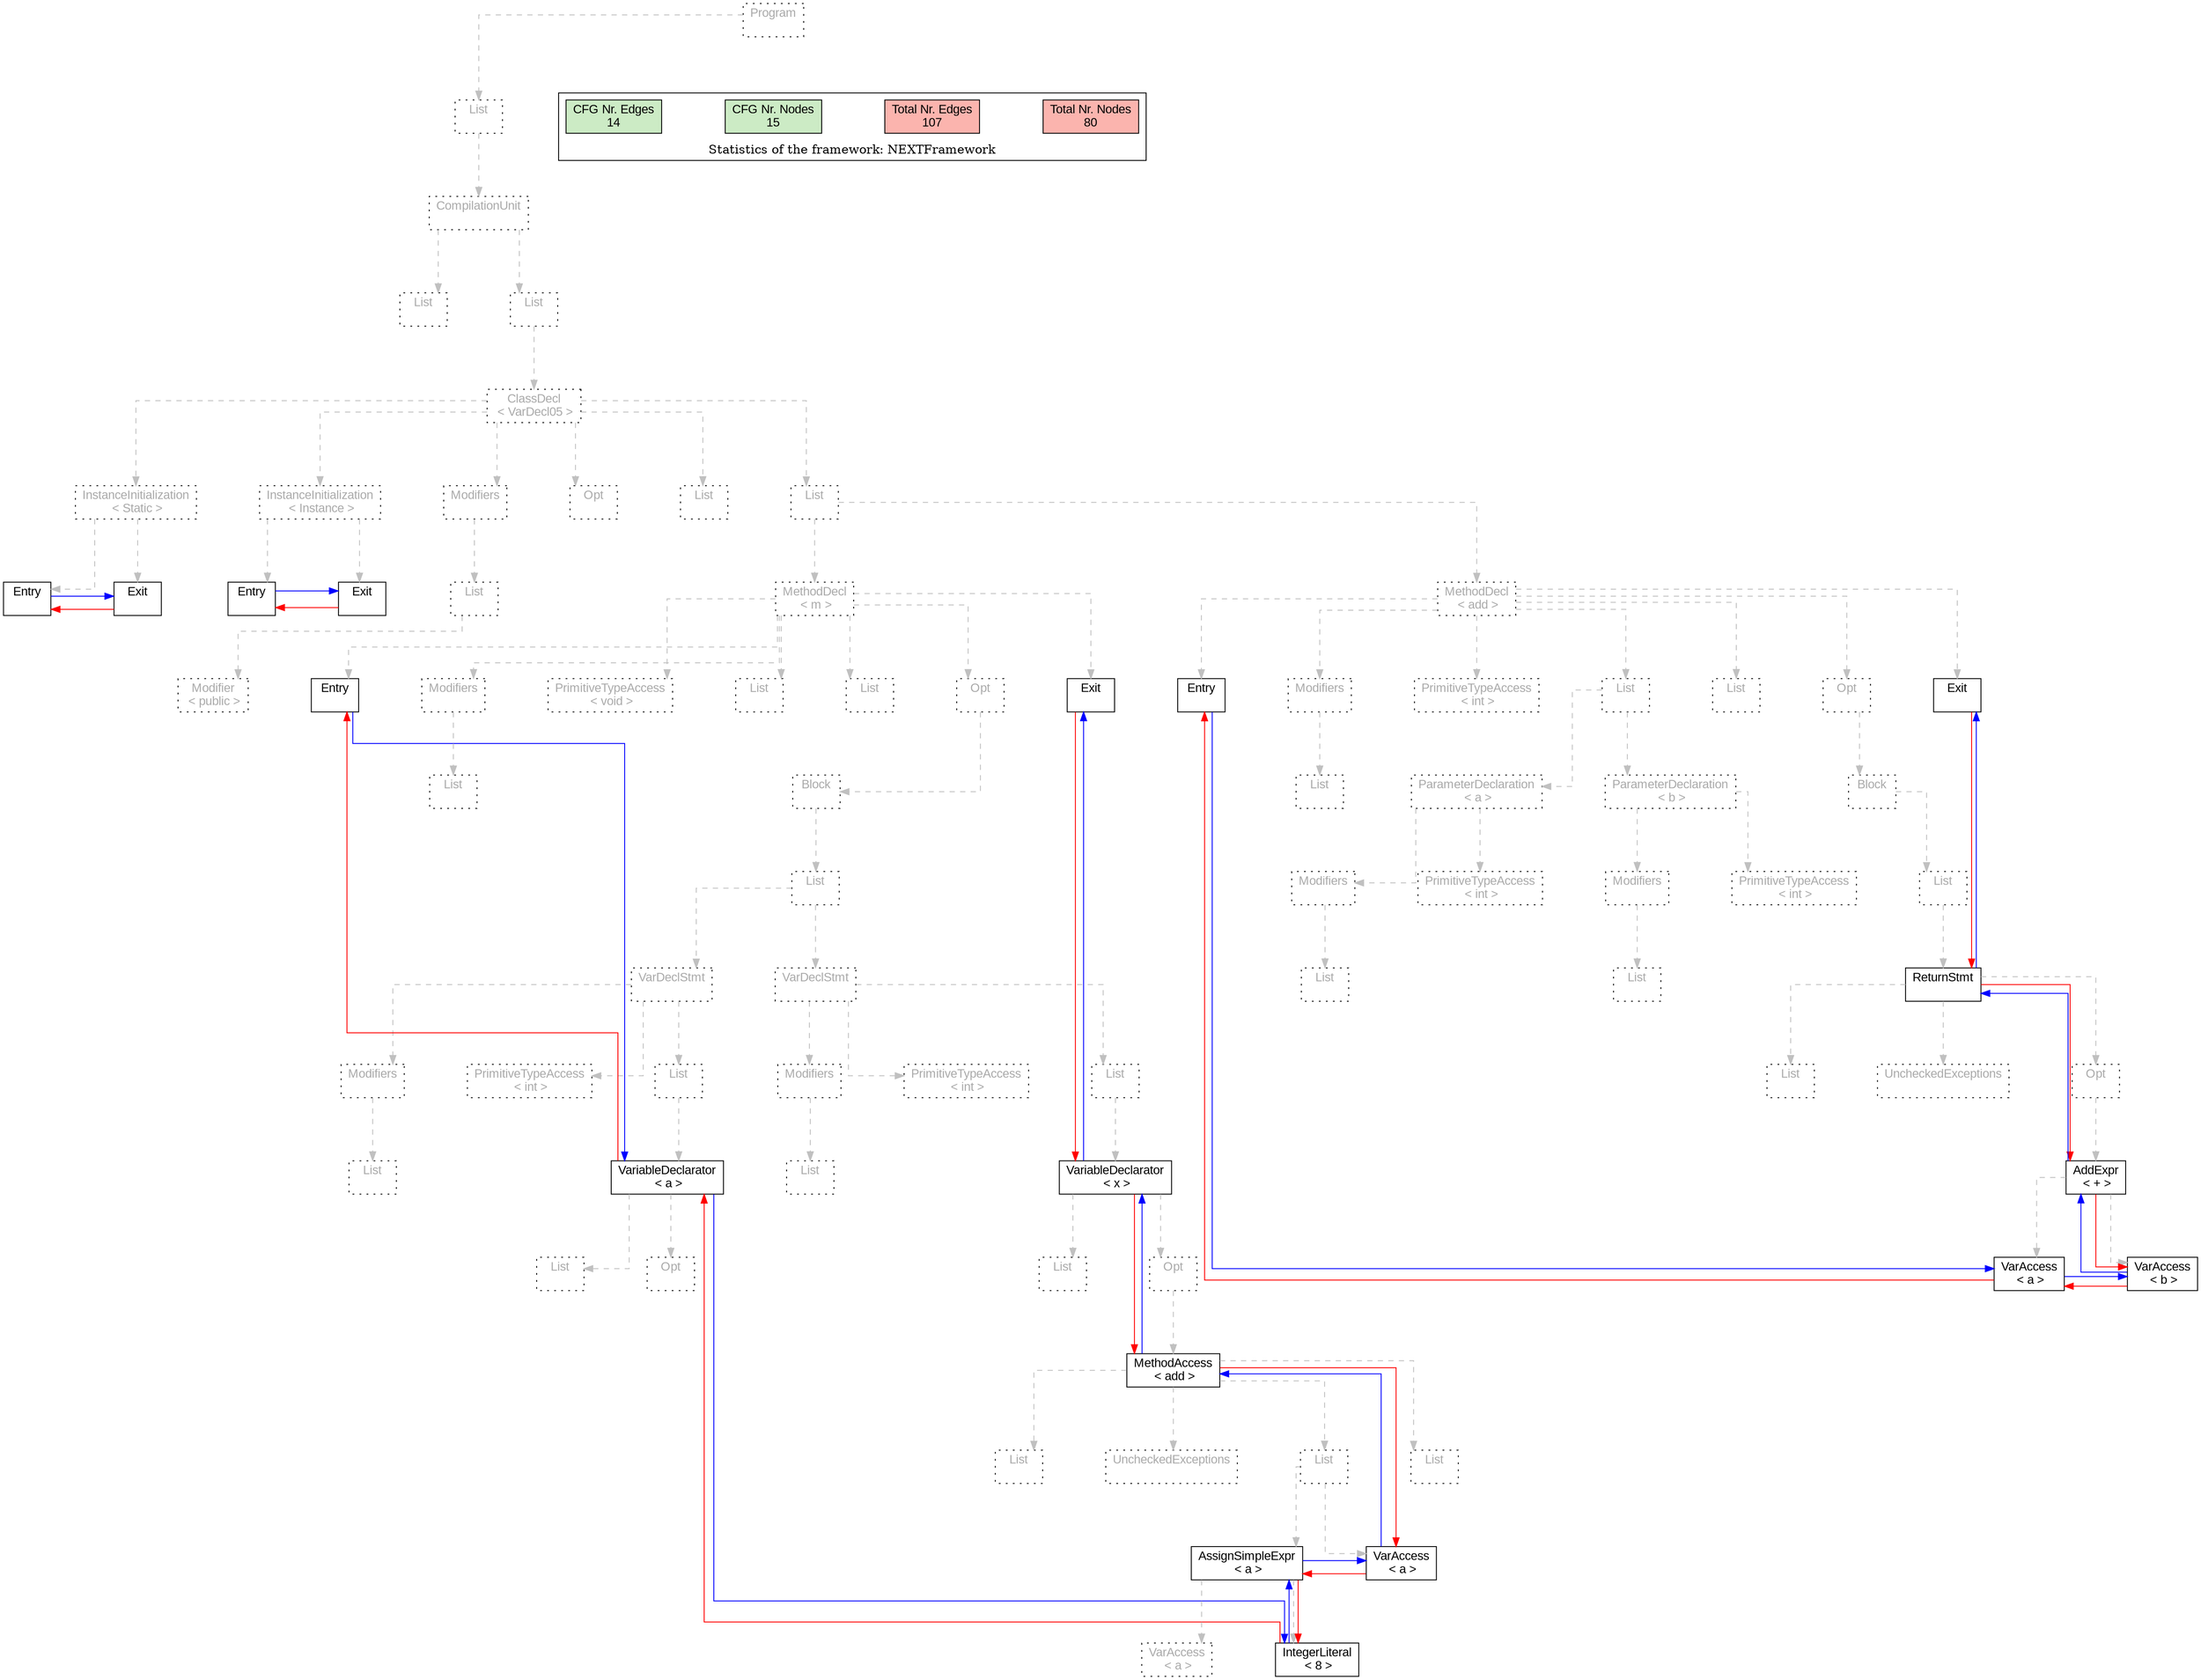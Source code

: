digraph G {
graph [splines=ortho, nodesep="1", ranksep="1"]
node [shape=rect, fontname=Arial];
{ rank = same; "Program[0]"}
{ rank = same; "List[1]"}
{ rank = same; "CompilationUnit[2]"}
{ rank = same; "List[3]"; "List[4]"}
{ rank = same; "ClassDecl[5]"}
{ rank = same; "Modifiers[22]"; "Opt[25]"; "List[26]"; "List[27]"; "InstanceInitialization[6]"; "InstanceInitialization[14]"}
{ rank = same; "List[23]"; "MethodDecl[28]"; "MethodDecl[63]"; "Entry[7]"; "Exit[8]"; "Entry[15]"; "Exit[16]"}
{ rank = same; "Modifier[24]"; "Entry[29]"; "Modifiers[30]"; "PrimitiveTypeAccess[32]"; "List[33]"; "List[34]"; "Opt[35]"; "Exit[36]"; "Entry[64]"; "Modifiers[65]"; "PrimitiveTypeAccess[67]"; "List[68]"; "List[77]"; "Opt[78]"; "Exit[79]"}
{ rank = same; "List[31]"; "Block[36]"; "List[66]"; "ParameterDeclaration[69]"; "ParameterDeclaration[73]"; "Block[79]"}
{ rank = same; "List[37]"; "Modifiers[70]"; "PrimitiveTypeAccess[72]"; "Modifiers[74]"; "PrimitiveTypeAccess[76]"; "List[80]"}
{ rank = same; "VarDeclStmt[38]"; "VarDeclStmt[46]"; "List[71]"; "List[75]"; "ReturnStmt[81]"}
{ rank = same; "Modifiers[39]"; "PrimitiveTypeAccess[41]"; "List[42]"; "Modifiers[47]"; "PrimitiveTypeAccess[49]"; "List[50]"; "Opt[82]"; "List[86]"; "UncheckedExceptions[82]"}
{ rank = same; "List[40]"; "VariableDeclarator[43]"; "List[48]"; "VariableDeclarator[51]"; "AddExpr[83]"}
{ rank = same; "List[44]"; "Opt[45]"; "List[52]"; "Opt[53]"; "VarAccess[84]"; "VarAccess[85]"}
{ rank = same; "MethodAccess[54]"}
{ rank = same; "List[56]"; "List[61]"; "List[62]"; "UncheckedExceptions[55]"}
{ rank = same; "VarAccess[58]"; "IntegerLiteral[59]"}
{ rank = same; "AssignSimpleExpr[57]"; "VarAccess[60]"}
"Program[0]" [label="Program\n ", style= dotted   fillcolor="#eeeeee" fontcolor="#aaaaaa"  ]
"List[1]" [label="List\n ", style= dotted   fillcolor="#eeeeee" fontcolor="#aaaaaa"  ]
"CompilationUnit[2]" [label="CompilationUnit\n ", style= dotted   fillcolor="#eeeeee" fontcolor="#aaaaaa"  ]
"List[3]" [label="List\n ", style= dotted   fillcolor="#eeeeee" fontcolor="#aaaaaa"  ]
"List[4]" [label="List\n ", style= dotted   fillcolor="#eeeeee" fontcolor="#aaaaaa"  ]
"ClassDecl[5]" [label="ClassDecl\n < VarDecl05 >", style= dotted   fillcolor="#eeeeee" fontcolor="#aaaaaa"  ]
"Modifiers[22]" [label="Modifiers\n ", style= dotted   fillcolor="#eeeeee" fontcolor="#aaaaaa"  ]
"List[23]" [label="List\n ", style= dotted   fillcolor="#eeeeee" fontcolor="#aaaaaa"  ]
"Modifier[24]" [label="Modifier\n < public >", style= dotted   fillcolor="#eeeeee" fontcolor="#aaaaaa"  ]
"Opt[25]" [label="Opt\n ", style= dotted   fillcolor="#eeeeee" fontcolor="#aaaaaa"  ]
"List[26]" [label="List\n ", style= dotted   fillcolor="#eeeeee" fontcolor="#aaaaaa"  ]
"List[27]" [label="List\n ", style= dotted   fillcolor="#eeeeee" fontcolor="#aaaaaa"  ]
"MethodDecl[28]" [label="MethodDecl\n < m >", style= dotted   fillcolor="#eeeeee" fontcolor="#aaaaaa"  ]
"Entry[29]" [label="Entry\n ", fillcolor=white   style=filled  ]
"Modifiers[30]" [label="Modifiers\n ", style= dotted   fillcolor="#eeeeee" fontcolor="#aaaaaa"  ]
"List[31]" [label="List\n ", style= dotted   fillcolor="#eeeeee" fontcolor="#aaaaaa"  ]
"PrimitiveTypeAccess[32]" [label="PrimitiveTypeAccess\n < void >", style= dotted   fillcolor="#eeeeee" fontcolor="#aaaaaa"  ]
"List[33]" [label="List\n ", style= dotted   fillcolor="#eeeeee" fontcolor="#aaaaaa"  ]
"List[34]" [label="List\n ", style= dotted   fillcolor="#eeeeee" fontcolor="#aaaaaa"  ]
"Opt[35]" [label="Opt\n ", style= dotted   fillcolor="#eeeeee" fontcolor="#aaaaaa"  ]
"Block[36]" [label="Block\n ", style= dotted   fillcolor="#eeeeee" fontcolor="#aaaaaa"  ]
"List[37]" [label="List\n ", style= dotted   fillcolor="#eeeeee" fontcolor="#aaaaaa"  ]
"VarDeclStmt[38]" [label="VarDeclStmt\n ", style= dotted   fillcolor="#eeeeee" fontcolor="#aaaaaa"  ]
"Modifiers[39]" [label="Modifiers\n ", style= dotted   fillcolor="#eeeeee" fontcolor="#aaaaaa"  ]
"List[40]" [label="List\n ", style= dotted   fillcolor="#eeeeee" fontcolor="#aaaaaa"  ]
"PrimitiveTypeAccess[41]" [label="PrimitiveTypeAccess\n < int >", style= dotted   fillcolor="#eeeeee" fontcolor="#aaaaaa"  ]
"List[42]" [label="List\n ", style= dotted   fillcolor="#eeeeee" fontcolor="#aaaaaa"  ]
"VariableDeclarator[43]" [label="VariableDeclarator\n < a >", fillcolor=white   style=filled  ]
"List[44]" [label="List\n ", style= dotted   fillcolor="#eeeeee" fontcolor="#aaaaaa"  ]
"Opt[45]" [label="Opt\n ", style= dotted   fillcolor="#eeeeee" fontcolor="#aaaaaa"  ]
"VarDeclStmt[46]" [label="VarDeclStmt\n ", style= dotted   fillcolor="#eeeeee" fontcolor="#aaaaaa"  ]
"Modifiers[47]" [label="Modifiers\n ", style= dotted   fillcolor="#eeeeee" fontcolor="#aaaaaa"  ]
"List[48]" [label="List\n ", style= dotted   fillcolor="#eeeeee" fontcolor="#aaaaaa"  ]
"PrimitiveTypeAccess[49]" [label="PrimitiveTypeAccess\n < int >", style= dotted   fillcolor="#eeeeee" fontcolor="#aaaaaa"  ]
"List[50]" [label="List\n ", style= dotted   fillcolor="#eeeeee" fontcolor="#aaaaaa"  ]
"VariableDeclarator[51]" [label="VariableDeclarator\n < x >", fillcolor=white   style=filled  ]
"List[52]" [label="List\n ", style= dotted   fillcolor="#eeeeee" fontcolor="#aaaaaa"  ]
"Opt[53]" [label="Opt\n ", style= dotted   fillcolor="#eeeeee" fontcolor="#aaaaaa"  ]
"MethodAccess[54]" [label="MethodAccess\n < add >", fillcolor=white   style=filled  ]
"List[56]" [label="List\n ", style= dotted   fillcolor="#eeeeee" fontcolor="#aaaaaa"  ]
"AssignSimpleExpr[57]" [label="AssignSimpleExpr\n < a >", fillcolor=white   style=filled  ]
"VarAccess[58]" [label="VarAccess\n < a >", style= dotted   fillcolor="#eeeeee" fontcolor="#aaaaaa"  ]
"IntegerLiteral[59]" [label="IntegerLiteral\n < 8 >", fillcolor=white   style=filled  ]
"VarAccess[60]" [label="VarAccess\n < a >", fillcolor=white   style=filled  ]
"List[61]" [label="List\n ", style= dotted   fillcolor="#eeeeee" fontcolor="#aaaaaa"  ]
"List[62]" [label="List\n ", style= dotted   fillcolor="#eeeeee" fontcolor="#aaaaaa"  ]
"UncheckedExceptions[55]" [label="UncheckedExceptions\n ", style= dotted   fillcolor="#eeeeee" fontcolor="#aaaaaa"  ]
"Exit[36]" [label="Exit\n ", fillcolor=white   style=filled  ]
"MethodDecl[63]" [label="MethodDecl\n < add >", style= dotted   fillcolor="#eeeeee" fontcolor="#aaaaaa"  ]
"Entry[64]" [label="Entry\n ", fillcolor=white   style=filled  ]
"Modifiers[65]" [label="Modifiers\n ", style= dotted   fillcolor="#eeeeee" fontcolor="#aaaaaa"  ]
"List[66]" [label="List\n ", style= dotted   fillcolor="#eeeeee" fontcolor="#aaaaaa"  ]
"PrimitiveTypeAccess[67]" [label="PrimitiveTypeAccess\n < int >", style= dotted   fillcolor="#eeeeee" fontcolor="#aaaaaa"  ]
"List[68]" [label="List\n ", style= dotted   fillcolor="#eeeeee" fontcolor="#aaaaaa"  ]
"ParameterDeclaration[69]" [label="ParameterDeclaration\n < a >", style= dotted   fillcolor="#eeeeee" fontcolor="#aaaaaa"  ]
"Modifiers[70]" [label="Modifiers\n ", style= dotted   fillcolor="#eeeeee" fontcolor="#aaaaaa"  ]
"List[71]" [label="List\n ", style= dotted   fillcolor="#eeeeee" fontcolor="#aaaaaa"  ]
"PrimitiveTypeAccess[72]" [label="PrimitiveTypeAccess\n < int >", style= dotted   fillcolor="#eeeeee" fontcolor="#aaaaaa"  ]
"ParameterDeclaration[73]" [label="ParameterDeclaration\n < b >", style= dotted   fillcolor="#eeeeee" fontcolor="#aaaaaa"  ]
"Modifiers[74]" [label="Modifiers\n ", style= dotted   fillcolor="#eeeeee" fontcolor="#aaaaaa"  ]
"List[75]" [label="List\n ", style= dotted   fillcolor="#eeeeee" fontcolor="#aaaaaa"  ]
"PrimitiveTypeAccess[76]" [label="PrimitiveTypeAccess\n < int >", style= dotted   fillcolor="#eeeeee" fontcolor="#aaaaaa"  ]
"List[77]" [label="List\n ", style= dotted   fillcolor="#eeeeee" fontcolor="#aaaaaa"  ]
"Opt[78]" [label="Opt\n ", style= dotted   fillcolor="#eeeeee" fontcolor="#aaaaaa"  ]
"Block[79]" [label="Block\n ", style= dotted   fillcolor="#eeeeee" fontcolor="#aaaaaa"  ]
"List[80]" [label="List\n ", style= dotted   fillcolor="#eeeeee" fontcolor="#aaaaaa"  ]
"ReturnStmt[81]" [label="ReturnStmt\n ", fillcolor=white   style=filled  ]
"Opt[82]" [label="Opt\n ", style= dotted   fillcolor="#eeeeee" fontcolor="#aaaaaa"  ]
"AddExpr[83]" [label="AddExpr\n < + >", fillcolor=white   style=filled  ]
"VarAccess[84]" [label="VarAccess\n < a >", fillcolor=white   style=filled  ]
"VarAccess[85]" [label="VarAccess\n < b >", fillcolor=white   style=filled  ]
"List[86]" [label="List\n ", style= dotted   fillcolor="#eeeeee" fontcolor="#aaaaaa"  ]
"UncheckedExceptions[82]" [label="UncheckedExceptions\n ", style= dotted   fillcolor="#eeeeee" fontcolor="#aaaaaa"  ]
"Exit[79]" [label="Exit\n ", fillcolor=white   style=filled  ]
"InstanceInitialization[6]" [label="InstanceInitialization\n < Instance >", style= dotted   fillcolor="#eeeeee" fontcolor="#aaaaaa"  ]
"Entry[7]" [label="Entry\n ", fillcolor=white   style=filled  ]
"Exit[8]" [label="Exit\n ", fillcolor=white   style=filled  ]
"InstanceInitialization[14]" [label="InstanceInitialization\n < Static >", style= dotted   fillcolor="#eeeeee" fontcolor="#aaaaaa"  ]
"Entry[15]" [label="Entry\n ", fillcolor=white   style=filled  ]
"Exit[16]" [label="Exit\n ", fillcolor=white   style=filled  ]
"CompilationUnit[2]" -> "List[3]" [style=dashed, color=gray]
"List[23]" -> "Modifier[24]" [style=dashed, color=gray]
"Modifiers[22]" -> "List[23]" [style=dashed, color=gray]
"ClassDecl[5]" -> "Modifiers[22]" [style=dashed, color=gray]
"ClassDecl[5]" -> "Opt[25]" [style=dashed, color=gray]
"ClassDecl[5]" -> "List[26]" [style=dashed, color=gray]
"MethodDecl[28]" -> "Entry[29]" [style=dashed, color=gray]
"Modifiers[30]" -> "List[31]" [style=dashed, color=gray]
"MethodDecl[28]" -> "Modifiers[30]" [style=dashed, color=gray]
"MethodDecl[28]" -> "PrimitiveTypeAccess[32]" [style=dashed, color=gray]
"MethodDecl[28]" -> "List[33]" [style=dashed, color=gray]
"MethodDecl[28]" -> "List[34]" [style=dashed, color=gray]
"Modifiers[39]" -> "List[40]" [style=dashed, color=gray]
"VarDeclStmt[38]" -> "Modifiers[39]" [style=dashed, color=gray]
"VarDeclStmt[38]" -> "PrimitiveTypeAccess[41]" [style=dashed, color=gray]
"VariableDeclarator[43]" -> "List[44]" [style=dashed, color=gray]
"VariableDeclarator[43]" -> "Opt[45]" [style=dashed, color=gray]
"List[42]" -> "VariableDeclarator[43]" [style=dashed, color=gray]
"VarDeclStmt[38]" -> "List[42]" [style=dashed, color=gray]
"List[37]" -> "VarDeclStmt[38]" [style=dashed, color=gray]
"Modifiers[47]" -> "List[48]" [style=dashed, color=gray]
"VarDeclStmt[46]" -> "Modifiers[47]" [style=dashed, color=gray]
"VarDeclStmt[46]" -> "PrimitiveTypeAccess[49]" [style=dashed, color=gray]
"VariableDeclarator[51]" -> "List[52]" [style=dashed, color=gray]
"AssignSimpleExpr[57]" -> "VarAccess[58]" [style=dashed, color=gray]
"AssignSimpleExpr[57]" -> "IntegerLiteral[59]" [style=dashed, color=gray]
"List[56]" -> "AssignSimpleExpr[57]" [style=dashed, color=gray]
"List[56]" -> "VarAccess[60]" [style=dashed, color=gray]
"MethodAccess[54]" -> "List[56]" [style=dashed, color=gray]
"MethodAccess[54]" -> "List[61]" [style=dashed, color=gray]
"MethodAccess[54]" -> "List[62]" [style=dashed, color=gray]
"MethodAccess[54]" -> "UncheckedExceptions[55]" [style=dashed, color=gray]
"Opt[53]" -> "MethodAccess[54]" [style=dashed, color=gray]
"VariableDeclarator[51]" -> "Opt[53]" [style=dashed, color=gray]
"List[50]" -> "VariableDeclarator[51]" [style=dashed, color=gray]
"VarDeclStmt[46]" -> "List[50]" [style=dashed, color=gray]
"List[37]" -> "VarDeclStmt[46]" [style=dashed, color=gray]
"Block[36]" -> "List[37]" [style=dashed, color=gray]
"Opt[35]" -> "Block[36]" [style=dashed, color=gray]
"MethodDecl[28]" -> "Opt[35]" [style=dashed, color=gray]
"MethodDecl[28]" -> "Exit[36]" [style=dashed, color=gray]
"List[27]" -> "MethodDecl[28]" [style=dashed, color=gray]
"MethodDecl[63]" -> "Entry[64]" [style=dashed, color=gray]
"Modifiers[65]" -> "List[66]" [style=dashed, color=gray]
"MethodDecl[63]" -> "Modifiers[65]" [style=dashed, color=gray]
"MethodDecl[63]" -> "PrimitiveTypeAccess[67]" [style=dashed, color=gray]
"Modifiers[70]" -> "List[71]" [style=dashed, color=gray]
"ParameterDeclaration[69]" -> "Modifiers[70]" [style=dashed, color=gray]
"ParameterDeclaration[69]" -> "PrimitiveTypeAccess[72]" [style=dashed, color=gray]
"List[68]" -> "ParameterDeclaration[69]" [style=dashed, color=gray]
"Modifiers[74]" -> "List[75]" [style=dashed, color=gray]
"ParameterDeclaration[73]" -> "Modifiers[74]" [style=dashed, color=gray]
"ParameterDeclaration[73]" -> "PrimitiveTypeAccess[76]" [style=dashed, color=gray]
"List[68]" -> "ParameterDeclaration[73]" [style=dashed, color=gray]
"MethodDecl[63]" -> "List[68]" [style=dashed, color=gray]
"MethodDecl[63]" -> "List[77]" [style=dashed, color=gray]
"AddExpr[83]" -> "VarAccess[84]" [style=dashed, color=gray]
"AddExpr[83]" -> "VarAccess[85]" [style=dashed, color=gray]
"Opt[82]" -> "AddExpr[83]" [style=dashed, color=gray]
"ReturnStmt[81]" -> "Opt[82]" [style=dashed, color=gray]
"ReturnStmt[81]" -> "List[86]" [style=dashed, color=gray]
"ReturnStmt[81]" -> "UncheckedExceptions[82]" [style=dashed, color=gray]
"List[80]" -> "ReturnStmt[81]" [style=dashed, color=gray]
"Block[79]" -> "List[80]" [style=dashed, color=gray]
"Opt[78]" -> "Block[79]" [style=dashed, color=gray]
"MethodDecl[63]" -> "Opt[78]" [style=dashed, color=gray]
"MethodDecl[63]" -> "Exit[79]" [style=dashed, color=gray]
"List[27]" -> "MethodDecl[63]" [style=dashed, color=gray]
"ClassDecl[5]" -> "List[27]" [style=dashed, color=gray]
"InstanceInitialization[6]" -> "Entry[7]" [style=dashed, color=gray]
"InstanceInitialization[6]" -> "Exit[8]" [style=dashed, color=gray]
"InstanceInitialization[14]" -> "Entry[15]" [style=dashed, color=gray]
"InstanceInitialization[14]" -> "Exit[16]" [style=dashed, color=gray]
"ClassDecl[5]" -> "InstanceInitialization[6]" [style=dashed, color=gray]
"ClassDecl[5]" -> "InstanceInitialization[14]" [style=dashed, color=gray]
"List[4]" -> "ClassDecl[5]" [style=dashed, color=gray]
"CompilationUnit[2]" -> "List[4]" [style=dashed, color=gray]
"List[1]" -> "CompilationUnit[2]" [style=dashed, color=gray]
"Program[0]" -> "List[1]" [style=dashed, color=gray]
"Exit[16]" -> "Entry[15]" [color=red, constraint=false]
"Entry[15]" -> "Exit[16]" [color=blue, constraint=false, xlabel=" "] 
"Exit[8]" -> "Entry[7]" [color=red, constraint=false]
"Entry[7]" -> "Exit[8]" [color=blue, constraint=false, xlabel=" "] 
"Exit[36]" -> "VariableDeclarator[51]" [color=red, constraint=false]
"VariableDeclarator[51]" -> "Exit[36]" [color=blue, constraint=false, xlabel=" "] 
"VariableDeclarator[51]" -> "MethodAccess[54]" [color=red, constraint=false]
"MethodAccess[54]" -> "VariableDeclarator[51]" [color=blue, constraint=false, xlabel=" "] 
"MethodAccess[54]" -> "VarAccess[60]" [color=red, constraint=false]
"VarAccess[60]" -> "MethodAccess[54]" [color=blue, constraint=false, xlabel=" "] 
"VarAccess[60]" -> "AssignSimpleExpr[57]" [color=red, constraint=false]
"AssignSimpleExpr[57]" -> "VarAccess[60]" [color=blue, constraint=false, xlabel=" "] 
"AssignSimpleExpr[57]" -> "IntegerLiteral[59]" [color=red, constraint=false]
"IntegerLiteral[59]" -> "AssignSimpleExpr[57]" [color=blue, constraint=false, xlabel=" "] 
"IntegerLiteral[59]" -> "VariableDeclarator[43]" [color=red, constraint=false]
"VariableDeclarator[43]" -> "IntegerLiteral[59]" [color=blue, constraint=false, xlabel=" "] 
"VariableDeclarator[43]" -> "Entry[29]" [color=red, constraint=false]
"Entry[29]" -> "VariableDeclarator[43]" [color=blue, constraint=false, xlabel=" "] 
"Exit[79]" -> "ReturnStmt[81]" [color=red, constraint=false]
"ReturnStmt[81]" -> "Exit[79]" [color=blue, constraint=false, xlabel=" "] 
"ReturnStmt[81]" -> "AddExpr[83]" [color=red, constraint=false]
"AddExpr[83]" -> "ReturnStmt[81]" [color=blue, constraint=false, xlabel=" "] 
"AddExpr[83]" -> "VarAccess[85]" [color=red, constraint=false]
"VarAccess[85]" -> "AddExpr[83]" [color=blue, constraint=false, xlabel=" "] 
"VarAccess[85]" -> "VarAccess[84]" [color=red, constraint=false]
"VarAccess[84]" -> "VarAccess[85]" [color=blue, constraint=false, xlabel=" "] 
"VarAccess[84]" -> "Entry[64]" [color=red, constraint=false]
"Entry[64]" -> "VarAccess[84]" [color=blue, constraint=false, xlabel=" "] 
"List[3]" -> "List[4]" [style=invis]
"InstanceInitialization[14]" -> "InstanceInitialization[6]" -> "Modifiers[22]" -> "Opt[25]" -> "List[26]" -> "List[27]" [style=invis]
"MethodDecl[28]" -> "MethodDecl[63]" [style=invis]
"Entry[29]" -> "Modifiers[30]" -> "PrimitiveTypeAccess[32]" -> "List[33]" -> "List[34]" -> "Opt[35]" -> "Exit[36]" [style=invis]
"VarDeclStmt[38]" -> "VarDeclStmt[46]" [style=invis]
"Modifiers[39]" -> "PrimitiveTypeAccess[41]" -> "List[42]" [style=invis]
"List[44]" -> "Opt[45]" [style=invis]
"Modifiers[47]" -> "PrimitiveTypeAccess[49]" -> "List[50]" [style=invis]
"List[52]" -> "Opt[53]" [style=invis]
"AssignSimpleExpr[57]" -> "VarAccess[60]" [style=invis]
"VarAccess[58]" -> "IntegerLiteral[59]" [style=invis]
"Entry[64]" -> "Modifiers[65]" -> "PrimitiveTypeAccess[67]" -> "List[68]" -> "List[77]" -> "Opt[78]" -> "Exit[79]" [style=invis]
"ParameterDeclaration[69]" -> "ParameterDeclaration[73]" [style=invis]
"Modifiers[70]" -> "PrimitiveTypeAccess[72]" [style=invis]
"Modifiers[74]" -> "PrimitiveTypeAccess[76]" [style=invis]
"VarAccess[84]" -> "VarAccess[85]" [style=invis]
"Entry[7]" -> "Exit[8]" [style=invis]
"Entry[15]" -> "Exit[16]" [style=invis]

subgraph cluster_legend {
{node [style=filled, fillcolor=1, colorscheme="pastel13"]
Nodes [label="Total Nr. Nodes
80", fillcolor=1]
Edges [label="Total Nr. Edges
107", fillcolor=1]
NodesCFG [label="CFG Nr. Nodes
15", fillcolor=3]
EdgesCFG [label="CFG Nr. Edges
14", fillcolor=3]
Nodes-> "Program[0]" -> NodesCFG  [style="invis"]
Edges -> "Program[0]" ->EdgesCFG [style="invis"]}
label = "Statistics of the framework: NEXTFramework"
style="solid"
ranksep=0.05
nodesep=0.01
labelloc = b
len=2
}}